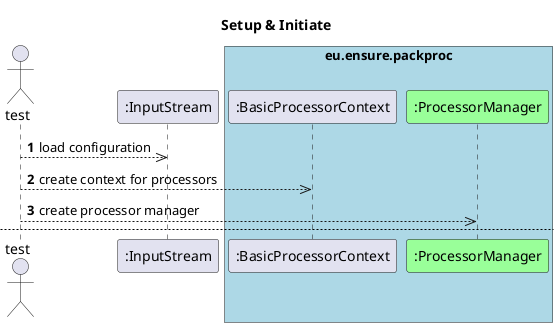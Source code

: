 @startuml

title Setup & Initiate

'caption Figure 1
actor test
participant ":InputStream" as IS
box "eu.ensure.packproc" #LightBlue
participant ":BasicProcessorContext" as PC
participant ":ProcessorManager" as PM #99FF99
end box

autonumber
test -->> IS : load configuration
test -->> PC : create context for processors
test -->> PM : create processor manager
autonumber stop

newpage Invoke

autonumber
test -->> IS : load input file
test -> PM : apply(input file, context)
autonumber stop

PM -> PM : asdf


@enduml